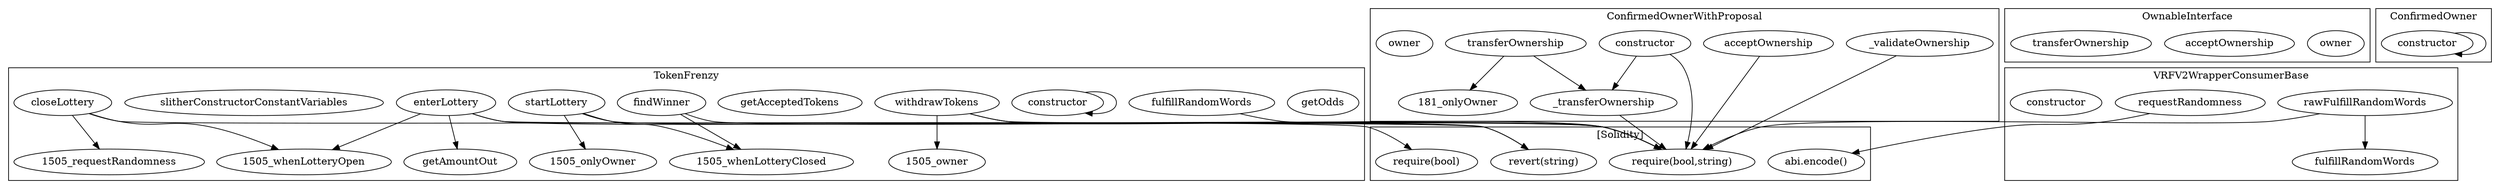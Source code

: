 strict digraph {
subgraph cluster_1505_TokenFrenzy {
label = "TokenFrenzy"
"1505_getOdds" [label="getOdds"]
"1505_startLottery" [label="startLottery"]
"1505_constructor" [label="constructor"]
"1505_withdrawTokens" [label="withdrawTokens"]
"1505_getAcceptedTokens" [label="getAcceptedTokens"]
"1505_getAmountOut" [label="getAmountOut"]
"1505_findWinner" [label="findWinner"]
"1505_enterLottery" [label="enterLottery"]
"1505_fulfillRandomWords" [label="fulfillRandomWords"]
"1505_slitherConstructorConstantVariables" [label="slitherConstructorConstantVariables"]
"1505_closeLottery" [label="closeLottery"]
"1505_closeLottery" -> "1505_whenLotteryOpen"
"1505_findWinner" -> "1505_whenLotteryClosed"
"1505_constructor" -> "1505_constructor"
"1505_enterLottery" -> "1505_getAmountOut"
"1505_enterLottery" -> "1505_whenLotteryOpen"
"1505_withdrawTokens" -> "1505_owner"
"1505_startLottery" -> "1505_whenLotteryClosed"
"1505_startLottery" -> "1505_onlyOwner"
"1505_closeLottery" -> "1505_requestRandomness"
}subgraph cluster_395_OwnableInterface {
label = "OwnableInterface"
"395_owner" [label="owner"]
"395_acceptOwnership" [label="acceptOwnership"]
"395_transferOwnership" [label="transferOwnership"]
}subgraph cluster_19_ConfirmedOwner {
label = "ConfirmedOwner"
"19_constructor" [label="constructor"]
"19_constructor" -> "19_constructor"
}subgraph cluster_181_ConfirmedOwnerWithProposal {
label = "ConfirmedOwnerWithProposal"
"181_constructor" [label="constructor"]
"181_transferOwnership" [label="transferOwnership"]
"181_acceptOwnership" [label="acceptOwnership"]
"181__transferOwnership" [label="_transferOwnership"]
"181__validateOwnership" [label="_validateOwnership"]
"181_owner" [label="owner"]
"181_transferOwnership" -> "181__transferOwnership"
"181_constructor" -> "181__transferOwnership"
"181_transferOwnership" -> "181_onlyOwner"
}subgraph cluster_284_VRFV2WrapperConsumerBase {
label = "VRFV2WrapperConsumerBase"
"284_requestRandomness" [label="requestRandomness"]
"284_rawFulfillRandomWords" [label="rawFulfillRandomWords"]
"284_constructor" [label="constructor"]
"284_fulfillRandomWords" [label="fulfillRandomWords"]
"284_rawFulfillRandomWords" -> "284_fulfillRandomWords"
}subgraph cluster_solidity {
label = "[Solidity]"
"revert(string)" 
"require(bool)" 
"abi.encode()" 
"require(bool,string)" 
"284_rawFulfillRandomWords" -> "require(bool,string)"
"181__validateOwnership" -> "require(bool,string)"
"1505_fulfillRandomWords" -> "require(bool,string)"
"1505_enterLottery" -> "revert(string)"
"1505_findWinner" -> "require(bool,string)"
"1505_withdrawTokens" -> "revert(string)"
"1505_withdrawTokens" -> "require(bool,string)"
"1505_closeLottery" -> "require(bool)"
"181_constructor" -> "require(bool,string)"
"1505_enterLottery" -> "require(bool,string)"
"181__transferOwnership" -> "require(bool,string)"
"284_requestRandomness" -> "abi.encode()"
"1505_startLottery" -> "require(bool,string)"
"181_acceptOwnership" -> "require(bool,string)"
}
}